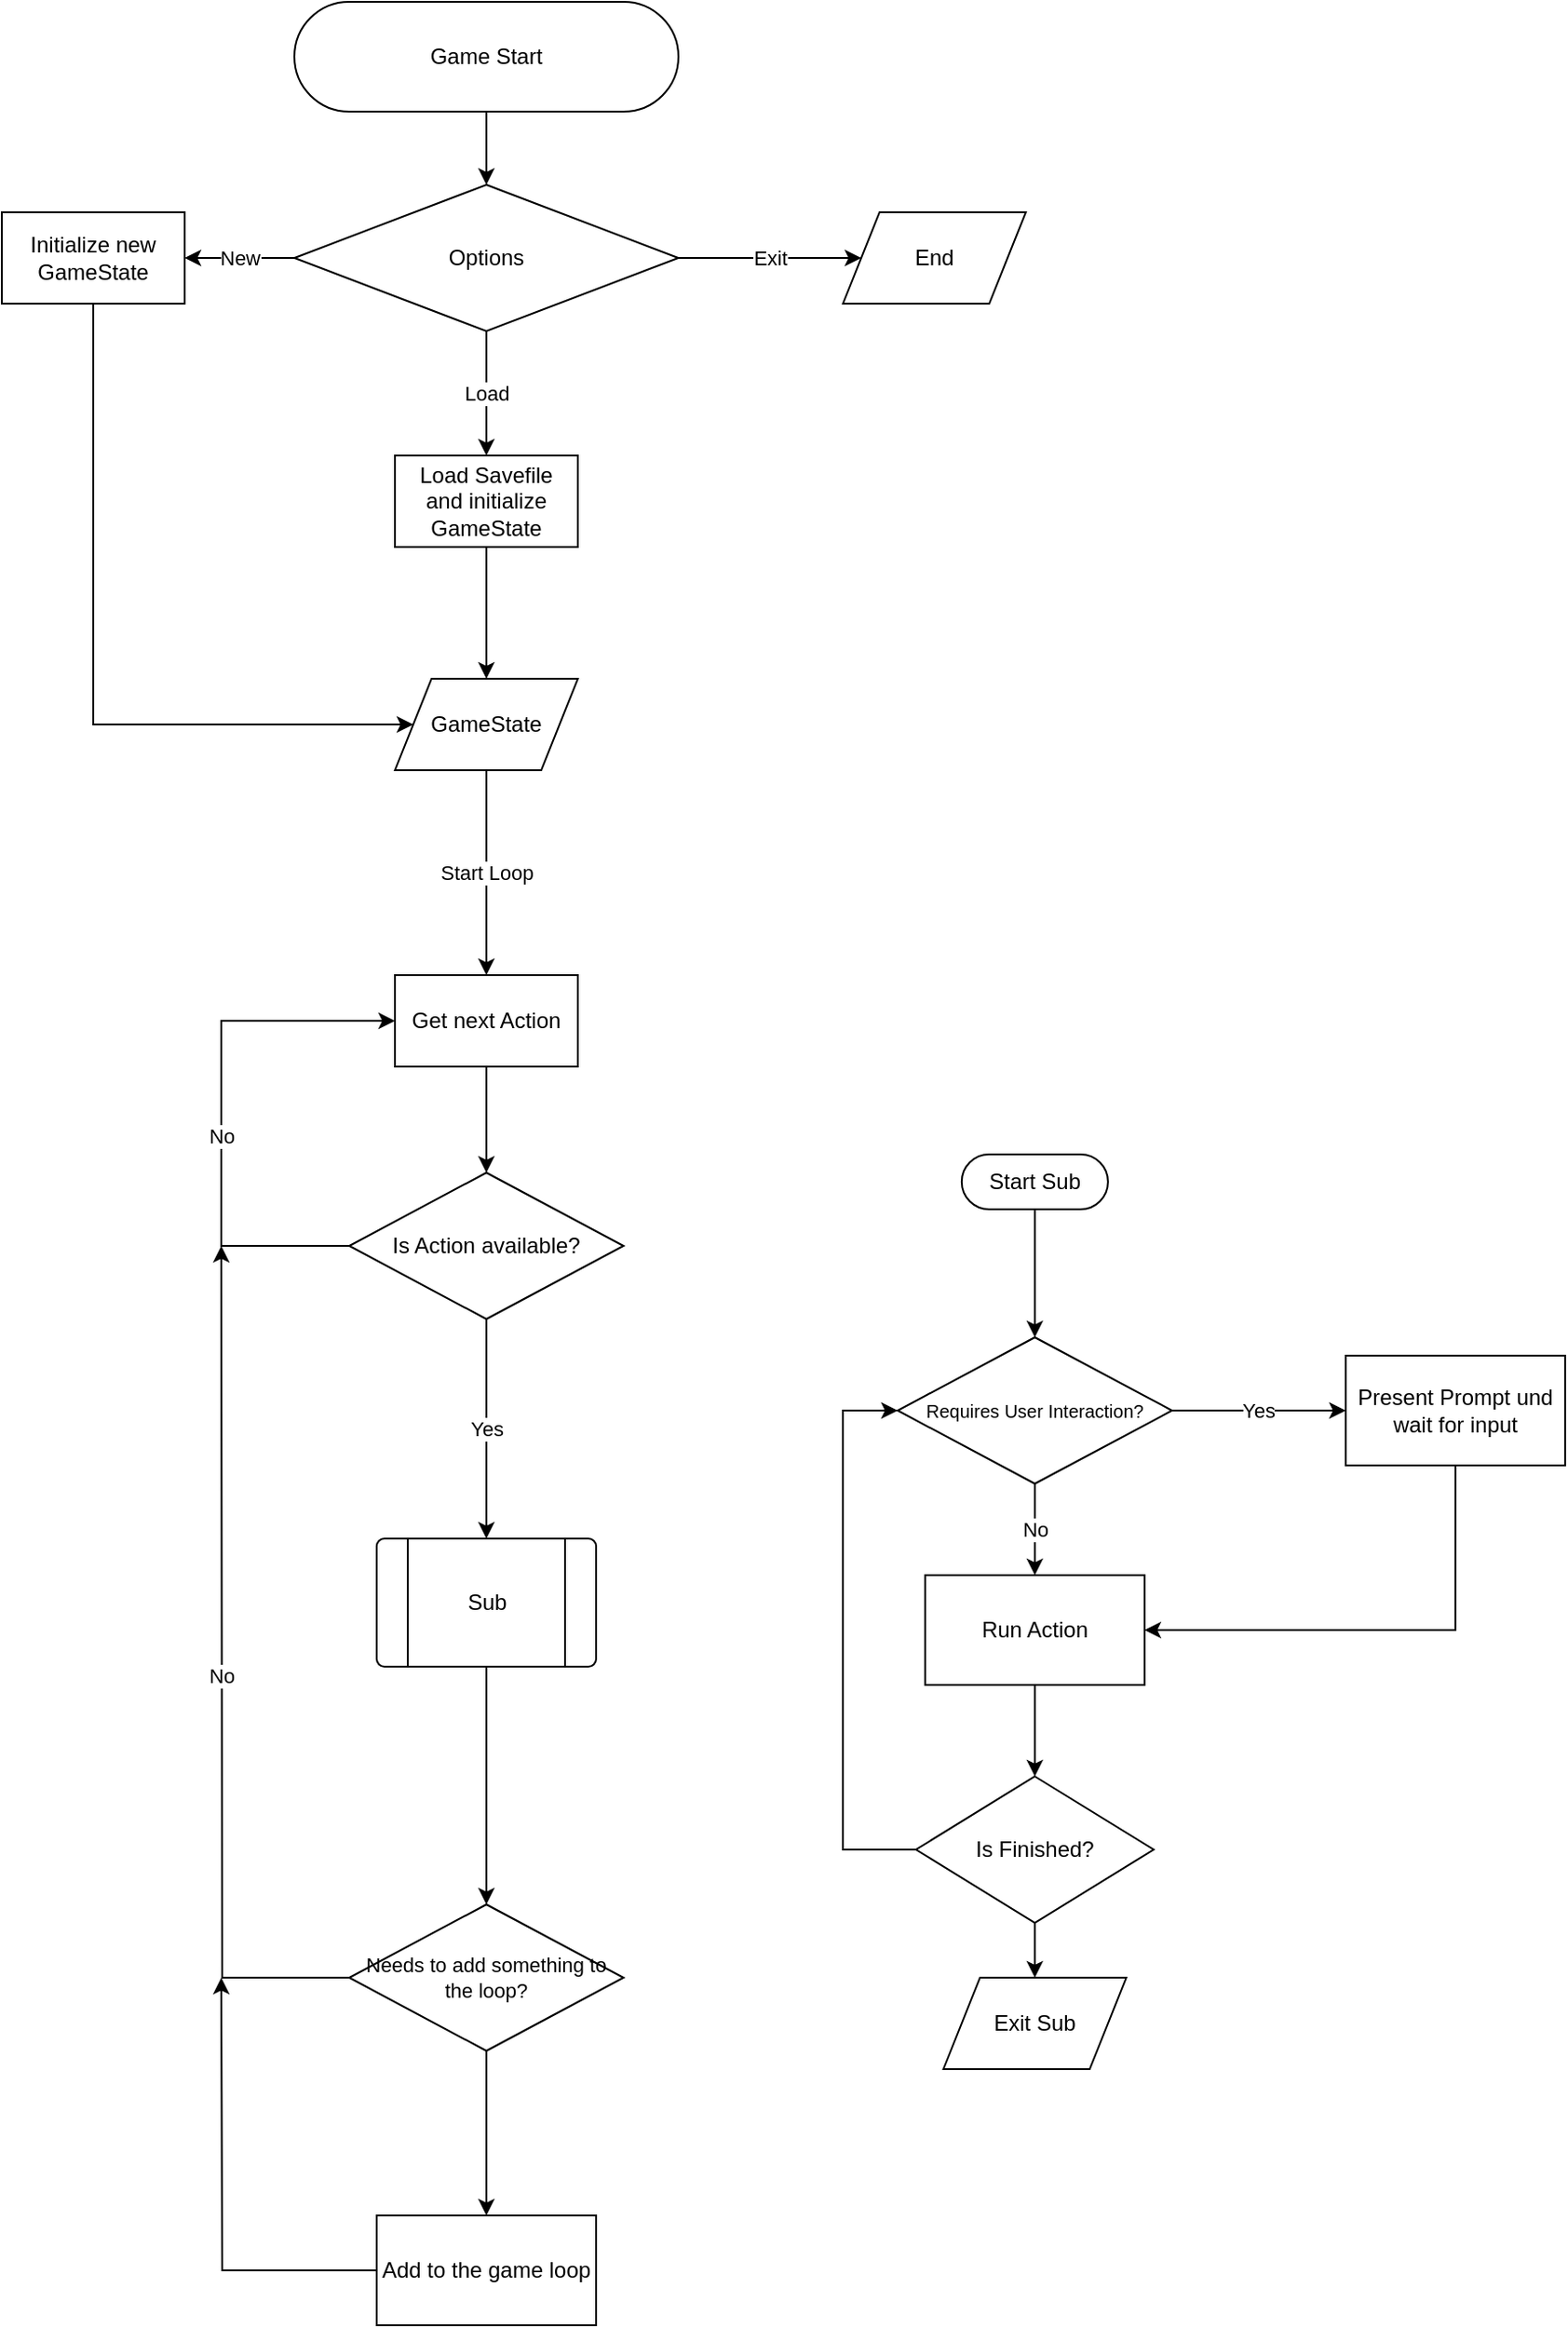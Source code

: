 <mxfile version="26.0.6">
  <diagram id="C5RBs43oDa-KdzZeNtuy" name="Page-1">
    <mxGraphModel dx="1127" dy="988" grid="1" gridSize="10" guides="1" tooltips="1" connect="1" arrows="1" fold="1" page="1" pageScale="1" pageWidth="827" pageHeight="1169" math="0" shadow="0">
      <root>
        <mxCell id="WIyWlLk6GJQsqaUBKTNV-0" />
        <mxCell id="WIyWlLk6GJQsqaUBKTNV-1" parent="WIyWlLk6GJQsqaUBKTNV-0" />
        <mxCell id="URhwQ4xU2O_V-cFC1iGv-11" value="" style="edgeStyle=orthogonalEdgeStyle;rounded=0;orthogonalLoop=1;jettySize=auto;html=1;" parent="WIyWlLk6GJQsqaUBKTNV-1" source="URhwQ4xU2O_V-cFC1iGv-8" target="URhwQ4xU2O_V-cFC1iGv-10" edge="1">
          <mxGeometry relative="1" as="geometry" />
        </mxCell>
        <mxCell id="URhwQ4xU2O_V-cFC1iGv-8" value="Game Start" style="html=1;dashed=0;whiteSpace=wrap;shape=mxgraph.dfd.start" parent="WIyWlLk6GJQsqaUBKTNV-1" vertex="1">
          <mxGeometry x="360" y="100" width="210" height="60" as="geometry" />
        </mxCell>
        <mxCell id="URhwQ4xU2O_V-cFC1iGv-14" value="Exit" style="edgeStyle=orthogonalEdgeStyle;rounded=0;orthogonalLoop=1;jettySize=auto;html=1;entryX=0;entryY=0.5;entryDx=0;entryDy=0;" parent="WIyWlLk6GJQsqaUBKTNV-1" source="URhwQ4xU2O_V-cFC1iGv-10" target="URhwQ4xU2O_V-cFC1iGv-13" edge="1">
          <mxGeometry relative="1" as="geometry" />
        </mxCell>
        <mxCell id="URhwQ4xU2O_V-cFC1iGv-16" value="Load" style="edgeStyle=orthogonalEdgeStyle;rounded=0;orthogonalLoop=1;jettySize=auto;html=1;entryX=0.5;entryY=0;entryDx=0;entryDy=0;" parent="WIyWlLk6GJQsqaUBKTNV-1" source="URhwQ4xU2O_V-cFC1iGv-10" target="URhwQ4xU2O_V-cFC1iGv-15" edge="1">
          <mxGeometry relative="1" as="geometry" />
        </mxCell>
        <mxCell id="URhwQ4xU2O_V-cFC1iGv-18" value="New" style="edgeStyle=orthogonalEdgeStyle;rounded=0;orthogonalLoop=1;jettySize=auto;html=1;entryX=1;entryY=0.5;entryDx=0;entryDy=0;" parent="WIyWlLk6GJQsqaUBKTNV-1" source="URhwQ4xU2O_V-cFC1iGv-10" target="URhwQ4xU2O_V-cFC1iGv-19" edge="1">
          <mxGeometry relative="1" as="geometry">
            <mxPoint x="270" y="240" as="targetPoint" />
            <mxPoint as="offset" />
          </mxGeometry>
        </mxCell>
        <mxCell id="URhwQ4xU2O_V-cFC1iGv-10" value="Options" style="rhombus;whiteSpace=wrap;html=1;dashed=0;" parent="WIyWlLk6GJQsqaUBKTNV-1" vertex="1">
          <mxGeometry x="360" y="200" width="210" height="80" as="geometry" />
        </mxCell>
        <mxCell id="URhwQ4xU2O_V-cFC1iGv-13" value="End" style="shape=parallelogram;perimeter=parallelogramPerimeter;whiteSpace=wrap;html=1;dashed=0;" parent="WIyWlLk6GJQsqaUBKTNV-1" vertex="1">
          <mxGeometry x="660" y="215" width="100" height="50" as="geometry" />
        </mxCell>
        <mxCell id="URhwQ4xU2O_V-cFC1iGv-27" style="edgeStyle=orthogonalEdgeStyle;rounded=0;orthogonalLoop=1;jettySize=auto;html=1;entryX=0.5;entryY=0;entryDx=0;entryDy=0;" parent="WIyWlLk6GJQsqaUBKTNV-1" source="URhwQ4xU2O_V-cFC1iGv-15" target="URhwQ4xU2O_V-cFC1iGv-25" edge="1">
          <mxGeometry relative="1" as="geometry" />
        </mxCell>
        <mxCell id="URhwQ4xU2O_V-cFC1iGv-15" value="Load Savefile&lt;div&gt;and initialize&lt;/div&gt;&lt;div&gt;GameState&lt;/div&gt;" style="html=1;dashed=0;whiteSpace=wrap;" parent="WIyWlLk6GJQsqaUBKTNV-1" vertex="1">
          <mxGeometry x="415" y="348" width="100" height="50" as="geometry" />
        </mxCell>
        <mxCell id="URhwQ4xU2O_V-cFC1iGv-26" style="edgeStyle=orthogonalEdgeStyle;rounded=0;orthogonalLoop=1;jettySize=auto;html=1;exitX=0.5;exitY=1;exitDx=0;exitDy=0;entryX=0;entryY=0.5;entryDx=0;entryDy=0;" parent="WIyWlLk6GJQsqaUBKTNV-1" source="URhwQ4xU2O_V-cFC1iGv-19" target="URhwQ4xU2O_V-cFC1iGv-25" edge="1">
          <mxGeometry relative="1" as="geometry">
            <mxPoint x="250" y="330" as="targetPoint" />
            <Array as="points">
              <mxPoint x="250" y="495" />
            </Array>
          </mxGeometry>
        </mxCell>
        <mxCell id="URhwQ4xU2O_V-cFC1iGv-19" value="Initialize new&lt;div&gt;GameState&lt;/div&gt;" style="html=1;dashed=0;whiteSpace=wrap;" parent="WIyWlLk6GJQsqaUBKTNV-1" vertex="1">
          <mxGeometry x="200" y="215" width="100" height="50" as="geometry" />
        </mxCell>
        <mxCell id="URhwQ4xU2O_V-cFC1iGv-32" value="Start Loop" style="edgeStyle=orthogonalEdgeStyle;rounded=0;orthogonalLoop=1;jettySize=auto;html=1;entryX=0.5;entryY=0;entryDx=0;entryDy=0;" parent="WIyWlLk6GJQsqaUBKTNV-1" source="URhwQ4xU2O_V-cFC1iGv-25" target="URhwQ4xU2O_V-cFC1iGv-31" edge="1">
          <mxGeometry relative="1" as="geometry" />
        </mxCell>
        <mxCell id="URhwQ4xU2O_V-cFC1iGv-25" value="GameState" style="shape=parallelogram;perimeter=parallelogramPerimeter;whiteSpace=wrap;html=1;dashed=0;" parent="WIyWlLk6GJQsqaUBKTNV-1" vertex="1">
          <mxGeometry x="415" y="470" width="100" height="50" as="geometry" />
        </mxCell>
        <mxCell id="URhwQ4xU2O_V-cFC1iGv-35" value="" style="edgeStyle=orthogonalEdgeStyle;rounded=0;orthogonalLoop=1;jettySize=auto;html=1;" parent="WIyWlLk6GJQsqaUBKTNV-1" source="URhwQ4xU2O_V-cFC1iGv-31" target="URhwQ4xU2O_V-cFC1iGv-34" edge="1">
          <mxGeometry relative="1" as="geometry" />
        </mxCell>
        <mxCell id="URhwQ4xU2O_V-cFC1iGv-31" value="Get next Action" style="html=1;dashed=0;whiteSpace=wrap;" parent="WIyWlLk6GJQsqaUBKTNV-1" vertex="1">
          <mxGeometry x="415" y="632" width="100" height="50" as="geometry" />
        </mxCell>
        <mxCell id="URhwQ4xU2O_V-cFC1iGv-36" value="No" style="edgeStyle=orthogonalEdgeStyle;rounded=0;orthogonalLoop=1;jettySize=auto;html=1;entryX=0;entryY=0.5;entryDx=0;entryDy=0;" parent="WIyWlLk6GJQsqaUBKTNV-1" source="URhwQ4xU2O_V-cFC1iGv-34" target="URhwQ4xU2O_V-cFC1iGv-31" edge="1">
          <mxGeometry x="-0.097" relative="1" as="geometry">
            <Array as="points">
              <mxPoint x="320" y="780" />
              <mxPoint x="320" y="657" />
            </Array>
            <mxPoint as="offset" />
          </mxGeometry>
        </mxCell>
        <mxCell id="URhwQ4xU2O_V-cFC1iGv-41" value="Yes" style="edgeStyle=orthogonalEdgeStyle;rounded=0;orthogonalLoop=1;jettySize=auto;html=1;entryX=0.5;entryY=0;entryDx=0;entryDy=0;" parent="WIyWlLk6GJQsqaUBKTNV-1" source="URhwQ4xU2O_V-cFC1iGv-34" target="Jcel7rcA48b4CmCd7h2a-5" edge="1">
          <mxGeometry x="-0.008" relative="1" as="geometry">
            <mxPoint x="465" y="880" as="targetPoint" />
            <mxPoint as="offset" />
          </mxGeometry>
        </mxCell>
        <mxCell id="URhwQ4xU2O_V-cFC1iGv-34" value="Is Action available?" style="rhombus;whiteSpace=wrap;html=1;dashed=0;" parent="WIyWlLk6GJQsqaUBKTNV-1" vertex="1">
          <mxGeometry x="390" y="740" width="150" height="80" as="geometry" />
        </mxCell>
        <mxCell id="URhwQ4xU2O_V-cFC1iGv-43" value="Yes" style="edgeStyle=orthogonalEdgeStyle;rounded=0;orthogonalLoop=1;jettySize=auto;html=1;" parent="WIyWlLk6GJQsqaUBKTNV-1" source="URhwQ4xU2O_V-cFC1iGv-40" target="URhwQ4xU2O_V-cFC1iGv-42" edge="1">
          <mxGeometry relative="1" as="geometry" />
        </mxCell>
        <mxCell id="URhwQ4xU2O_V-cFC1iGv-46" value="No" style="edgeStyle=orthogonalEdgeStyle;rounded=0;orthogonalLoop=1;jettySize=auto;html=1;" parent="WIyWlLk6GJQsqaUBKTNV-1" source="URhwQ4xU2O_V-cFC1iGv-40" target="URhwQ4xU2O_V-cFC1iGv-45" edge="1">
          <mxGeometry relative="1" as="geometry" />
        </mxCell>
        <mxCell id="URhwQ4xU2O_V-cFC1iGv-40" value="Requires User Interaction?" style="rhombus;whiteSpace=wrap;html=1;dashed=0;fontSize=10;" parent="WIyWlLk6GJQsqaUBKTNV-1" vertex="1">
          <mxGeometry x="689.93" y="830" width="150" height="80" as="geometry" />
        </mxCell>
        <mxCell id="URhwQ4xU2O_V-cFC1iGv-47" style="edgeStyle=orthogonalEdgeStyle;rounded=0;orthogonalLoop=1;jettySize=auto;html=1;entryX=1;entryY=0.5;entryDx=0;entryDy=0;exitX=0.5;exitY=1;exitDx=0;exitDy=0;" parent="WIyWlLk6GJQsqaUBKTNV-1" source="URhwQ4xU2O_V-cFC1iGv-42" target="URhwQ4xU2O_V-cFC1iGv-45" edge="1">
          <mxGeometry relative="1" as="geometry">
            <Array as="points">
              <mxPoint x="994.93" y="990" />
            </Array>
          </mxGeometry>
        </mxCell>
        <mxCell id="URhwQ4xU2O_V-cFC1iGv-42" value="Present Prompt und wait for input" style="whiteSpace=wrap;html=1;dashed=0;" parent="WIyWlLk6GJQsqaUBKTNV-1" vertex="1">
          <mxGeometry x="934.93" y="840" width="120" height="60" as="geometry" />
        </mxCell>
        <mxCell id="URhwQ4xU2O_V-cFC1iGv-49" value="" style="edgeStyle=orthogonalEdgeStyle;rounded=0;orthogonalLoop=1;jettySize=auto;html=1;exitX=0.5;exitY=1;exitDx=0;exitDy=0;" parent="WIyWlLk6GJQsqaUBKTNV-1" source="Jcel7rcA48b4CmCd7h2a-5" target="URhwQ4xU2O_V-cFC1iGv-48" edge="1">
          <mxGeometry relative="1" as="geometry">
            <mxPoint x="465" y="1020" as="sourcePoint" />
          </mxGeometry>
        </mxCell>
        <mxCell id="Jcel7rcA48b4CmCd7h2a-9" value="" style="edgeStyle=orthogonalEdgeStyle;rounded=0;orthogonalLoop=1;jettySize=auto;html=1;" edge="1" parent="WIyWlLk6GJQsqaUBKTNV-1" source="URhwQ4xU2O_V-cFC1iGv-45" target="Jcel7rcA48b4CmCd7h2a-8">
          <mxGeometry relative="1" as="geometry" />
        </mxCell>
        <mxCell id="URhwQ4xU2O_V-cFC1iGv-45" value="Run Action" style="whiteSpace=wrap;html=1;dashed=0;" parent="WIyWlLk6GJQsqaUBKTNV-1" vertex="1">
          <mxGeometry x="704.93" y="960" width="120" height="60" as="geometry" />
        </mxCell>
        <mxCell id="URhwQ4xU2O_V-cFC1iGv-51" value="No" style="edgeStyle=orthogonalEdgeStyle;rounded=0;orthogonalLoop=1;jettySize=auto;html=1;" parent="WIyWlLk6GJQsqaUBKTNV-1" source="URhwQ4xU2O_V-cFC1iGv-48" edge="1">
          <mxGeometry relative="1" as="geometry">
            <mxPoint x="320" y="780" as="targetPoint" />
          </mxGeometry>
        </mxCell>
        <mxCell id="Jcel7rcA48b4CmCd7h2a-2" value="" style="edgeStyle=orthogonalEdgeStyle;rounded=0;orthogonalLoop=1;jettySize=auto;html=1;" edge="1" parent="WIyWlLk6GJQsqaUBKTNV-1" source="URhwQ4xU2O_V-cFC1iGv-48" target="Jcel7rcA48b4CmCd7h2a-1">
          <mxGeometry relative="1" as="geometry" />
        </mxCell>
        <mxCell id="URhwQ4xU2O_V-cFC1iGv-48" value="Needs to add something to the loop?" style="rhombus;whiteSpace=wrap;html=1;dashed=0;fontSize=11;" parent="WIyWlLk6GJQsqaUBKTNV-1" vertex="1">
          <mxGeometry x="390" y="1140" width="150" height="80" as="geometry" />
        </mxCell>
        <mxCell id="Jcel7rcA48b4CmCd7h2a-3" style="edgeStyle=orthogonalEdgeStyle;rounded=0;orthogonalLoop=1;jettySize=auto;html=1;" edge="1" parent="WIyWlLk6GJQsqaUBKTNV-1" source="Jcel7rcA48b4CmCd7h2a-1">
          <mxGeometry relative="1" as="geometry">
            <mxPoint x="320" y="1180" as="targetPoint" />
          </mxGeometry>
        </mxCell>
        <mxCell id="Jcel7rcA48b4CmCd7h2a-1" value="Add to the game loop" style="whiteSpace=wrap;html=1;fontSize=12;dashed=0;" vertex="1" parent="WIyWlLk6GJQsqaUBKTNV-1">
          <mxGeometry x="405" y="1310" width="120" height="60" as="geometry" />
        </mxCell>
        <mxCell id="Jcel7rcA48b4CmCd7h2a-5" value="Sub" style="verticalLabelPosition=middle;verticalAlign=middle;html=1;shape=process;whiteSpace=wrap;rounded=1;size=0.14;arcSize=6;labelPosition=center;align=center;" vertex="1" parent="WIyWlLk6GJQsqaUBKTNV-1">
          <mxGeometry x="405" y="940" width="120" height="70" as="geometry" />
        </mxCell>
        <mxCell id="Jcel7rcA48b4CmCd7h2a-12" style="edgeStyle=orthogonalEdgeStyle;rounded=0;orthogonalLoop=1;jettySize=auto;html=1;entryX=0.5;entryY=0;entryDx=0;entryDy=0;" edge="1" parent="WIyWlLk6GJQsqaUBKTNV-1" source="Jcel7rcA48b4CmCd7h2a-8" target="Jcel7rcA48b4CmCd7h2a-11">
          <mxGeometry relative="1" as="geometry" />
        </mxCell>
        <mxCell id="Jcel7rcA48b4CmCd7h2a-15" style="edgeStyle=orthogonalEdgeStyle;rounded=0;orthogonalLoop=1;jettySize=auto;html=1;entryX=0;entryY=0.5;entryDx=0;entryDy=0;" edge="1" parent="WIyWlLk6GJQsqaUBKTNV-1" source="Jcel7rcA48b4CmCd7h2a-8" target="URhwQ4xU2O_V-cFC1iGv-40">
          <mxGeometry relative="1" as="geometry">
            <Array as="points">
              <mxPoint x="659.93" y="1110" />
              <mxPoint x="659.93" y="870" />
            </Array>
          </mxGeometry>
        </mxCell>
        <mxCell id="Jcel7rcA48b4CmCd7h2a-8" value="Is Finished?" style="rhombus;whiteSpace=wrap;html=1;dashed=0;" vertex="1" parent="WIyWlLk6GJQsqaUBKTNV-1">
          <mxGeometry x="699.93" y="1070" width="130" height="80" as="geometry" />
        </mxCell>
        <mxCell id="Jcel7rcA48b4CmCd7h2a-11" value="Exit Sub" style="shape=parallelogram;perimeter=parallelogramPerimeter;whiteSpace=wrap;html=1;dashed=0;" vertex="1" parent="WIyWlLk6GJQsqaUBKTNV-1">
          <mxGeometry x="714.93" y="1180" width="100" height="50" as="geometry" />
        </mxCell>
        <mxCell id="Jcel7rcA48b4CmCd7h2a-14" style="edgeStyle=orthogonalEdgeStyle;rounded=0;orthogonalLoop=1;jettySize=auto;html=1;entryX=0.5;entryY=0;entryDx=0;entryDy=0;" edge="1" parent="WIyWlLk6GJQsqaUBKTNV-1" source="Jcel7rcA48b4CmCd7h2a-13" target="URhwQ4xU2O_V-cFC1iGv-40">
          <mxGeometry relative="1" as="geometry" />
        </mxCell>
        <mxCell id="Jcel7rcA48b4CmCd7h2a-13" value="Start Sub" style="html=1;dashed=0;whiteSpace=wrap;shape=mxgraph.dfd.start" vertex="1" parent="WIyWlLk6GJQsqaUBKTNV-1">
          <mxGeometry x="724.93" y="730" width="80" height="30" as="geometry" />
        </mxCell>
      </root>
    </mxGraphModel>
  </diagram>
</mxfile>

